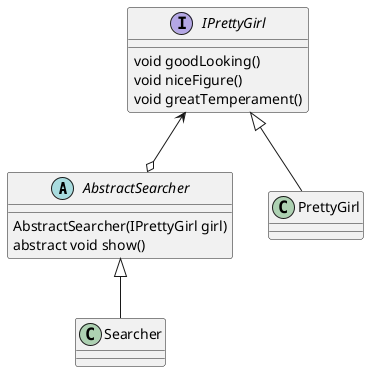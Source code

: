 @startuml
'https://plantuml.com/class-diagram

abstract class AbstractSearcher {
AbstractSearcher(IPrettyGirl girl)
abstract void show()
}
interface IPrettyGirl {
void goodLooking()
void niceFigure()
void greatTemperament()
}

class PrettyGirl
class Searcher

IPrettyGirl <--o AbstractSearcher
AbstractSearcher <|-- Searcher
IPrettyGirl <|-- PrettyGirl

@enduml